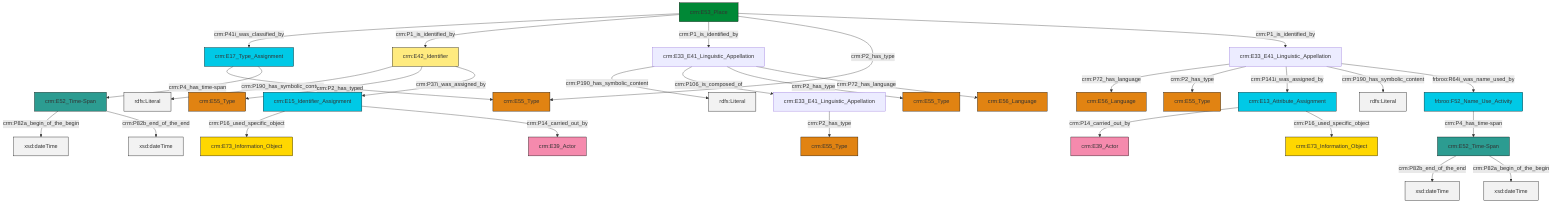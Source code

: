 graph TD
classDef Literal fill:#f2f2f2,stroke:#000000;
classDef CRM_Entity fill:#FFFFFF,stroke:#000000;
classDef Temporal_Entity fill:#00C9E6, stroke:#000000;
classDef Type fill:#E18312, stroke:#000000;
classDef Time-Span fill:#2C9C91, stroke:#000000;
classDef Appellation fill:#FFEB7F, stroke:#000000;
classDef Place fill:#008836, stroke:#000000;
classDef Persistent_Item fill:#B266B2, stroke:#000000;
classDef Conceptual_Object fill:#FFD700, stroke:#000000;
classDef Physical_Thing fill:#D2B48C, stroke:#000000;
classDef Actor fill:#f58aad, stroke:#000000;
classDef PC_Classes fill:#4ce600, stroke:#000000;
classDef Multi fill:#cccccc,stroke:#000000;

0["crm:E33_E41_Linguistic_Appellation"]:::Default -->|crm:P190_has_symbolic_content| 1[rdfs:Literal]:::Literal
6["crm:E33_E41_Linguistic_Appellation"]:::Default -->|crm:P72_has_language| 7["crm:E56_Language"]:::Type
2["crm:E52_Time-Span"]:::Time-Span -->|crm:P82a_begin_of_the_begin| 8[xsd:dateTime]:::Literal
15["crm:E53_Place"]:::Place -->|crm:P41i_was_classified_by| 16["crm:E17_Type_Assignment"]:::Temporal_Entity
19["crm:E15_Identifier_Assignment"]:::Temporal_Entity -->|crm:P16_used_specific_object| 20["crm:E73_Information_Object"]:::Conceptual_Object
21["crm:E52_Time-Span"]:::Time-Span -->|crm:P82b_end_of_the_end| 22[xsd:dateTime]:::Literal
23["crm:E13_Attribute_Assignment"]:::Temporal_Entity -->|crm:P14_carried_out_by| 24["crm:E39_Actor"]:::Actor
0["crm:E33_E41_Linguistic_Appellation"]:::Default -->|crm:P106_is_composed_of| 25["crm:E33_E41_Linguistic_Appellation"]:::Default
21["crm:E52_Time-Span"]:::Time-Span -->|crm:P82a_begin_of_the_begin| 26[xsd:dateTime]:::Literal
2["crm:E52_Time-Span"]:::Time-Span -->|crm:P82b_end_of_the_end| 27[xsd:dateTime]:::Literal
30["crm:E42_Identifier"]:::Appellation -->|crm:P190_has_symbolic_content| 31[rdfs:Literal]:::Literal
15["crm:E53_Place"]:::Place -->|crm:P1_is_identified_by| 30["crm:E42_Identifier"]:::Appellation
25["crm:E33_E41_Linguistic_Appellation"]:::Default -->|crm:P2_has_type| 28["crm:E55_Type"]:::Type
15["crm:E53_Place"]:::Place -->|crm:P1_is_identified_by| 0["crm:E33_E41_Linguistic_Appellation"]:::Default
6["crm:E33_E41_Linguistic_Appellation"]:::Default -->|crm:P2_has_type| 9["crm:E55_Type"]:::Type
23["crm:E13_Attribute_Assignment"]:::Temporal_Entity -->|crm:P16_used_specific_object| 4["crm:E73_Information_Object"]:::Conceptual_Object
6["crm:E33_E41_Linguistic_Appellation"]:::Default -->|crm:P141i_was_assigned_by| 23["crm:E13_Attribute_Assignment"]:::Temporal_Entity
40["frbroo:F52_Name_Use_Activity"]:::Temporal_Entity -->|crm:P4_has_time-span| 21["crm:E52_Time-Span"]:::Time-Span
0["crm:E33_E41_Linguistic_Appellation"]:::Default -->|crm:P2_has_type| 17["crm:E55_Type"]:::Type
6["crm:E33_E41_Linguistic_Appellation"]:::Default -->|crm:P190_has_symbolic_content| 48[rdfs:Literal]:::Literal
16["crm:E17_Type_Assignment"]:::Temporal_Entity -->|crm:P42_assigned| 49["crm:E55_Type"]:::Type
6["crm:E33_E41_Linguistic_Appellation"]:::Default -->|frbroo:R64i_was_name_used_by| 40["frbroo:F52_Name_Use_Activity"]:::Temporal_Entity
0["crm:E33_E41_Linguistic_Appellation"]:::Default -->|crm:P72_has_language| 34["crm:E56_Language"]:::Type
15["crm:E53_Place"]:::Place -->|crm:P2_has_type| 49["crm:E55_Type"]:::Type
15["crm:E53_Place"]:::Place -->|crm:P1_is_identified_by| 6["crm:E33_E41_Linguistic_Appellation"]:::Default
16["crm:E17_Type_Assignment"]:::Temporal_Entity -->|crm:P4_has_time-span| 2["crm:E52_Time-Span"]:::Time-Span
19["crm:E15_Identifier_Assignment"]:::Temporal_Entity -->|crm:P14_carried_out_by| 11["crm:E39_Actor"]:::Actor
30["crm:E42_Identifier"]:::Appellation -->|crm:P2_has_type| 13["crm:E55_Type"]:::Type
30["crm:E42_Identifier"]:::Appellation -->|crm:P37i_was_assigned_by| 19["crm:E15_Identifier_Assignment"]:::Temporal_Entity